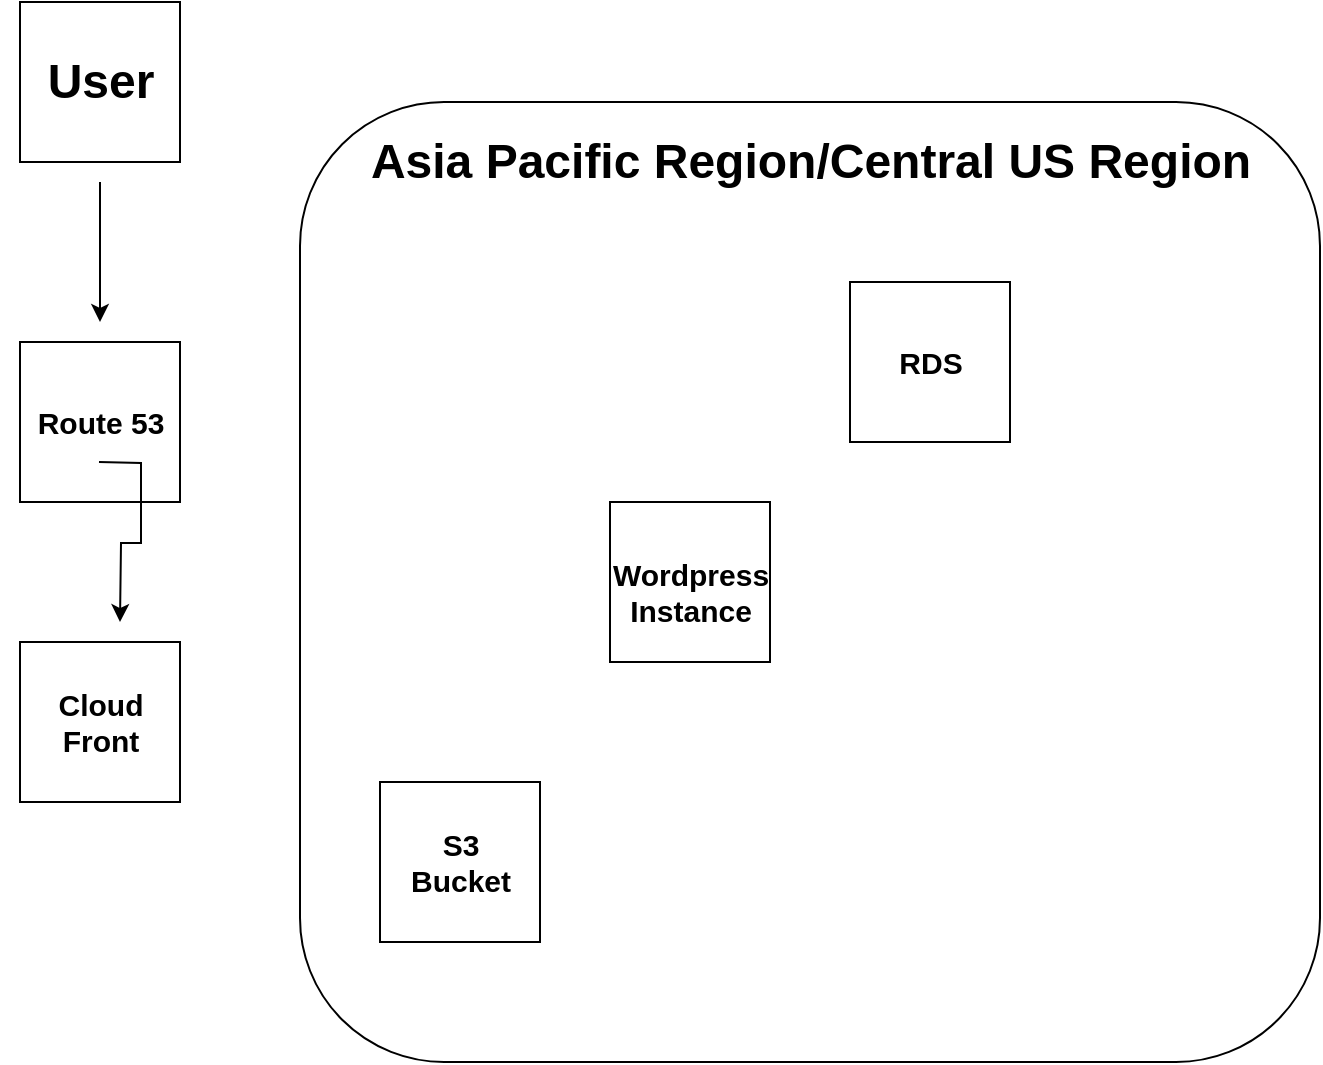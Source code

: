 <mxfile version="15.8.7" type="device"><diagram id="36qdzyOYbwfoTmgvlgoU" name="Page-1"><mxGraphModel dx="1422" dy="786" grid="1" gridSize="10" guides="1" tooltips="1" connect="1" arrows="1" fold="1" page="1" pageScale="1" pageWidth="850" pageHeight="1100" math="0" shadow="0"><root><mxCell id="0"/><mxCell id="1" parent="0"/><mxCell id="2Bfnx2z5wWk6pbkux_np-15" value="" style="rounded=1;whiteSpace=wrap;html=1;fontSize=15;" vertex="1" parent="1"><mxGeometry x="210" y="120" width="510" height="480" as="geometry"/></mxCell><mxCell id="2Bfnx2z5wWk6pbkux_np-1" value="" style="whiteSpace=wrap;html=1;aspect=fixed;" vertex="1" parent="1"><mxGeometry x="70" y="70" width="80" height="80" as="geometry"/></mxCell><mxCell id="2Bfnx2z5wWk6pbkux_np-4" value="" style="whiteSpace=wrap;html=1;aspect=fixed;" vertex="1" parent="1"><mxGeometry x="70" y="240" width="80" height="80" as="geometry"/></mxCell><mxCell id="2Bfnx2z5wWk6pbkux_np-18" style="edgeStyle=orthogonalEdgeStyle;rounded=0;orthogonalLoop=1;jettySize=auto;html=1;fontSize=15;" edge="1" parent="1"><mxGeometry relative="1" as="geometry"><mxPoint x="110" y="160" as="sourcePoint"/><mxPoint x="110" y="230" as="targetPoint"/></mxGeometry></mxCell><mxCell id="2Bfnx2z5wWk6pbkux_np-5" value="User" style="text;strokeColor=none;fillColor=none;html=1;fontSize=24;fontStyle=1;verticalAlign=middle;align=center;" vertex="1" parent="1"><mxGeometry x="60" y="90" width="100" height="40" as="geometry"/></mxCell><mxCell id="2Bfnx2z5wWk6pbkux_np-6" value="Route 53" style="text;strokeColor=none;fillColor=none;html=1;fontSize=15;fontStyle=1;verticalAlign=middle;align=center;" vertex="1" parent="1"><mxGeometry x="60" y="260" width="100" height="40" as="geometry"/></mxCell><mxCell id="2Bfnx2z5wWk6pbkux_np-7" value="" style="whiteSpace=wrap;html=1;aspect=fixed;" vertex="1" parent="1"><mxGeometry x="70" y="390" width="80" height="80" as="geometry"/></mxCell><mxCell id="2Bfnx2z5wWk6pbkux_np-8" value="Cloud&lt;br&gt;Front" style="text;strokeColor=none;fillColor=none;html=1;fontSize=15;fontStyle=1;verticalAlign=middle;align=center;" vertex="1" parent="1"><mxGeometry x="60" y="410" width="100" height="40" as="geometry"/></mxCell><mxCell id="2Bfnx2z5wWk6pbkux_np-9" value="" style="whiteSpace=wrap;html=1;aspect=fixed;" vertex="1" parent="1"><mxGeometry x="250" y="460" width="80" height="80" as="geometry"/></mxCell><mxCell id="2Bfnx2z5wWk6pbkux_np-10" value="S3&lt;br&gt;Bucket" style="text;strokeColor=none;fillColor=none;html=1;fontSize=15;fontStyle=1;verticalAlign=middle;align=center;" vertex="1" parent="1"><mxGeometry x="240" y="480" width="100" height="40" as="geometry"/></mxCell><mxCell id="2Bfnx2z5wWk6pbkux_np-11" value="" style="whiteSpace=wrap;html=1;aspect=fixed;" vertex="1" parent="1"><mxGeometry x="365" y="320" width="80" height="80" as="geometry"/></mxCell><mxCell id="2Bfnx2z5wWk6pbkux_np-12" value="Wordpress&lt;br&gt;Instance" style="text;strokeColor=none;fillColor=none;html=1;fontSize=15;fontStyle=1;verticalAlign=middle;align=center;" vertex="1" parent="1"><mxGeometry x="355" y="340" width="100" height="50" as="geometry"/></mxCell><mxCell id="2Bfnx2z5wWk6pbkux_np-13" value="" style="whiteSpace=wrap;html=1;aspect=fixed;" vertex="1" parent="1"><mxGeometry x="485" y="210" width="80" height="80" as="geometry"/></mxCell><mxCell id="2Bfnx2z5wWk6pbkux_np-14" value="RDS" style="text;strokeColor=none;fillColor=none;html=1;fontSize=15;fontStyle=1;verticalAlign=middle;align=center;" vertex="1" parent="1"><mxGeometry x="475" y="230" width="100" height="40" as="geometry"/></mxCell><mxCell id="2Bfnx2z5wWk6pbkux_np-16" value="Asia Pacific Region/Central US Region" style="text;strokeColor=none;fillColor=none;html=1;fontSize=24;fontStyle=1;verticalAlign=middle;align=center;" vertex="1" parent="1"><mxGeometry x="415" y="130" width="100" height="40" as="geometry"/></mxCell><mxCell id="2Bfnx2z5wWk6pbkux_np-22" style="edgeStyle=orthogonalEdgeStyle;rounded=0;orthogonalLoop=1;jettySize=auto;html=1;exitX=0.5;exitY=1;exitDx=0;exitDy=0;fontSize=15;" edge="1" parent="1"><mxGeometry relative="1" as="geometry"><mxPoint x="109.5" y="300" as="sourcePoint"/><mxPoint x="120" y="380" as="targetPoint"/></mxGeometry></mxCell></root></mxGraphModel></diagram></mxfile>